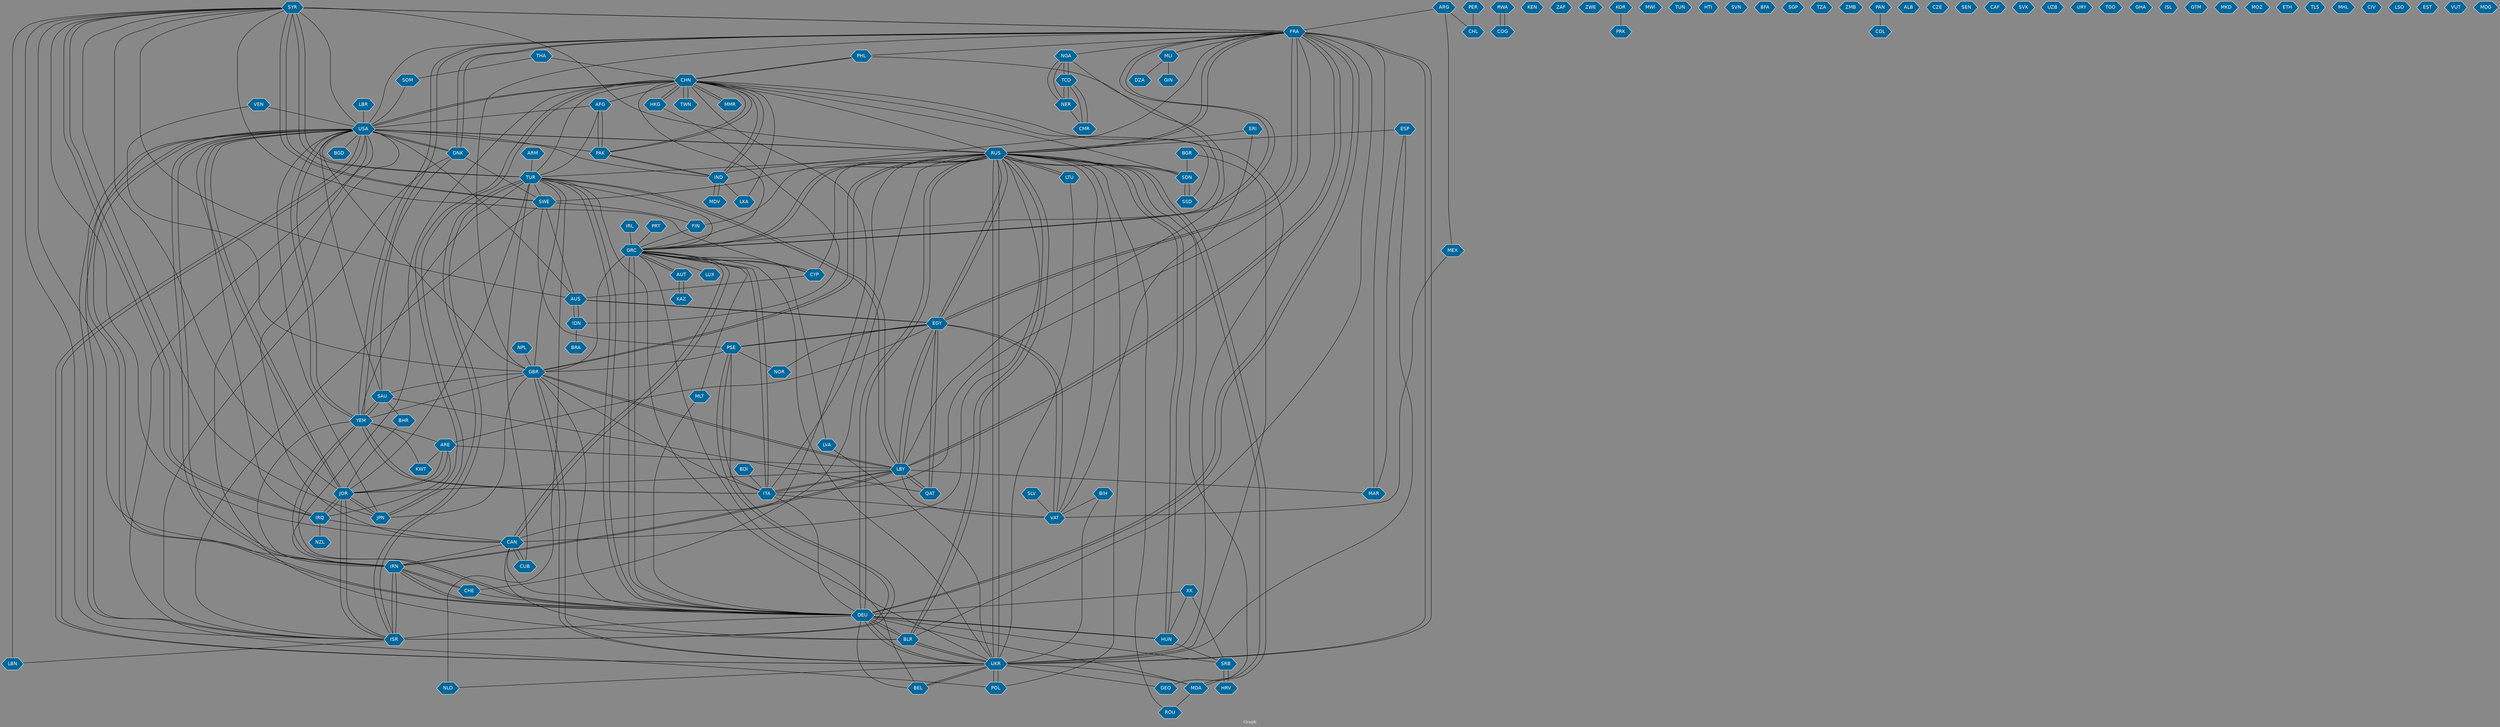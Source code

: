 // Countries together in item graph
graph {
	graph [bgcolor="#888888" fontcolor=white fontsize=12 label="Graph" outputorder=edgesfirst overlap=prism]
	node [color=white fillcolor="#006699" fontcolor=white fontname=Helvetica shape=hexagon style=filled]
	edge [arrowhead=open color=black fontcolor=white fontname=Courier fontsize=12]
		SYR [label=SYR]
		FRA [label=FRA]
		NLD [label=NLD]
		AFG [label=AFG]
		RUS [label=RUS]
		TUR [label=TUR]
		UKR [label=UKR]
		TWN [label=TWN]
		CHN [label=CHN]
		IND [label=IND]
		USA [label=USA]
		DEU [label=DEU]
		GRC [label=GRC]
		LBY [label=LBY]
		GBR [label=GBR]
		AUS [label=AUS]
		CHL [label=CHL]
		JPN [label=JPN]
		TCD [label=TCD]
		CMR [label=CMR]
		YEM [label=YEM]
		ESP [label=ESP]
		ARG [label=ARG]
		HRV [label=HRV]
		SRB [label=SRB]
		POL [label=POL]
		NGA [label=NGA]
		SSD [label=SSD]
		SDN [label=SDN]
		EGY [label=EGY]
		RWA [label=RWA]
		COG [label=COG]
		HKG [label=HKG]
		GIN [label=GIN]
		BGD [label=BGD]
		NER [label=NER]
		BRA [label=BRA]
		KEN [label=KEN]
		ZAF [label=ZAF]
		IRN [label=IRN]
		ITA [label=ITA]
		ISR [label=ISR]
		BEL [label=BEL]
		VAT [label=VAT]
		LBR [label=LBR]
		BDI [label=BDI]
		DNK [label=DNK]
		BLR [label=BLR]
		IRQ [label=IRQ]
		JOR [label=JOR]
		ZWE [label=ZWE]
		QAT [label=QAT]
		PAK [label=PAK]
		PRK [label=PRK]
		CUB [label=CUB]
		PSE [label=PSE]
		MWI [label=MWI]
		TUN [label=TUN]
		IDN [label=IDN]
		VEN [label=VEN]
		NPL [label=NPL]
		SAU [label=SAU]
		BHR [label=BHR]
		HTI [label=HTI]
		MAR [label=MAR]
		ARE [label=ARE]
		SVN [label=SVN]
		BFA [label=BFA]
		CAN [label=CAN]
		SGP [label=SGP]
		XK [label=XK]
		LTU [label=LTU]
		MDV [label=MDV]
		TZA [label=TZA]
		MMR [label=MMR]
		SOM [label=SOM]
		MEX [label=MEX]
		MLI [label=MLI]
		MLT [label=MLT]
		CHE [label=CHE]
		KWT [label=KWT]
		THA [label=THA]
		SWE [label=SWE]
		FIN [label=FIN]
		LVA [label=LVA]
		LBN [label=LBN]
		ZMB [label=ZMB]
		PAN [label=PAN]
		COL [label=COL]
		PRT [label=PRT]
		ROU [label=ROU]
		BIH [label=BIH]
		LKA [label=LKA]
		ALB [label=ALB]
		ARM [label=ARM]
		AUT [label=AUT]
		PHL [label=PHL]
		CYP [label=CYP]
		KAZ [label=KAZ]
		NOR [label=NOR]
		CZE [label=CZE]
		SEN [label=SEN]
		CAF [label=CAF]
		LUX [label=LUX]
		BGR [label=BGR]
		HUN [label=HUN]
		SVK [label=SVK]
		GEO [label=GEO]
		SLV [label=SLV]
		IRL [label=IRL]
		UZB [label=UZB]
		MDA [label=MDA]
		URY [label=URY]
		TGO [label=TGO]
		KOR [label=KOR]
		GHA [label=GHA]
		PER [label=PER]
		ISL [label=ISL]
		GTM [label=GTM]
		MKD [label=MKD]
		MOZ [label=MOZ]
		NZL [label=NZL]
		ETH [label=ETH]
		ERI [label=ERI]
		TLS [label=TLS]
		MHL [label=MHL]
		CIV [label=CIV]
		LSO [label=LSO]
		EST [label=EST]
		VUT [label=VUT]
		DZA [label=DZA]
		MDG [label=MDG]
			LVA -- UKR [weight=1]
			HUN -- DEU [weight=1]
			UKR -- FRA [weight=14]
			AUT -- GRC [weight=3]
			TUR -- SYR [weight=11]
			SYR -- TUR [weight=8]
			VEN -- USA [weight=1]
			EGY -- FRA [weight=5]
			GRC -- FRA [weight=5]
			IRQ -- CAN [weight=1]
			GRC -- BEL [weight=1]
			LTU -- RUS [weight=1]
			TUR -- CHN [weight=4]
			CUB -- TUR [weight=1]
			HUN -- RUS [weight=1]
			UKR -- POL [weight=1]
			DEU -- ISR [weight=2]
			SAU -- YEM [weight=2]
			BIH -- VAT [weight=1]
			CMR -- TCD [weight=1]
			COG -- RWA [weight=1]
			JPN -- JOR [weight=1]
			GRC -- AUT [weight=1]
			RUS -- TUR [weight=1]
			ARE -- EGY [weight=1]
			ARG -- MEX [weight=1]
			SDN -- CHN [weight=1]
			LBY -- FRA [weight=2]
			DNK -- SWE [weight=1]
			TUR -- DEU [weight=1]
			ITA -- RUS [weight=1]
			ARM -- TUR [weight=1]
			MLI -- DZA [weight=1]
			MDV -- IND [weight=1]
			GBR -- GRC [weight=1]
			RUS -- GEO [weight=1]
			CHN -- CAN [weight=3]
			UKR -- NLD [weight=1]
			AFG -- USA [weight=2]
			YEM -- IRN [weight=1]
			CAN -- RUS [weight=2]
			BGR -- UKR [weight=1]
			UKR -- GEO [weight=2]
			SYR -- ISR [weight=1]
			IND -- MDV [weight=1]
			RUS -- LTU [weight=1]
			ISR -- IRN [weight=3]
			SYR -- LBN [weight=3]
			HRV -- SRB [weight=2]
			RUS -- DEU [weight=12]
			QAT -- LBY [weight=1]
			ERI -- RUS [weight=1]
			IRN -- LBY [weight=2]
			LBR -- USA [weight=1]
			NER -- CMR [weight=2]
			CAN -- SYR [weight=1]
			NGA -- NER [weight=2]
			TUR -- LBY [weight=2]
			FRA -- YEM [weight=3]
			SDN -- SSD [weight=7]
			DEU -- SRB [weight=1]
			USA -- YEM [weight=1]
			JPN -- CHN [weight=1]
			YEM -- GBR [weight=1]
			USA -- DEU [weight=2]
			PAK -- CHN [weight=1]
			PSE -- GBR [weight=1]
			PER -- CHL [weight=2]
			JOR -- ARE [weight=2]
			FRA -- MLI [weight=1]
			LBY -- TUR [weight=4]
			UKR -- GRC [weight=2]
			RUS -- SDN [weight=1]
			ISR -- SWE [weight=1]
			GBR -- JPN [weight=1]
			SYR -- CYP [weight=1]
			SSD -- CHN [weight=1]
			USA -- UKR [weight=18]
			USA -- IRN [weight=5]
			YEM -- FRA [weight=1]
			MLI -- GIN [weight=1]
			PSE -- ITA [weight=1]
			FRA -- PHL [weight=1]
			CYP -- RUS [weight=1]
			TWN -- CHN [weight=2]
			ITA -- FRA [weight=1]
			AUS -- EGY [weight=1]
			DEU -- UKR [weight=31]
			DEU -- RUS [weight=20]
			JPN -- USA [weight=1]
			DEU -- BLR [weight=4]
			TUR -- SWE [weight=1]
			EGY -- QAT [weight=2]
			CHN -- USA [weight=5]
			CAN -- USA [weight=1]
			QAT -- EGY [weight=1]
			EGY -- PSE [weight=2]
			RUS -- VAT [weight=1]
			CAN -- DEU [weight=1]
			YEM -- USA [weight=1]
			BGR -- SDN [weight=1]
			THA -- SOM [weight=1]
			SLV -- VAT [weight=1]
			TUR -- AFG [weight=1]
			BLR -- RUS [weight=4]
			FRA -- LBY [weight=3]
			ESP -- UKR [weight=1]
			UKR -- MDA [weight=1]
			CHN -- IND [weight=2]
			ISR -- JOR [weight=2]
			IRL -- GRC [weight=2]
			ISR -- TUR [weight=1]
			CHN -- TWN [weight=3]
			TUR -- GRC [weight=2]
			RUS -- GRC [weight=3]
			GBR -- LBY [weight=1]
			MAR -- FRA [weight=1]
			IND -- USA [weight=1]
			CHN -- RUS [weight=1]
			GBR -- DEU [weight=1]
			BLR -- UKR [weight=17]
			CAN -- GRC [weight=1]
			PSE -- EGY [weight=4]
			LBY -- QAT [weight=1]
			CHN -- JPN [weight=2]
			TCD -- CMR [weight=1]
			ISR -- LBN [weight=1]
			ARE -- JOR [weight=3]
			GRC -- LVA [weight=1]
			ARG -- FRA [weight=1]
			GRC -- CYP [weight=1]
			UKR -- USA [weight=7]
			POL -- UKR [weight=1]
			USA -- RUS [weight=4]
			PAK -- AFG [weight=6]
			RUS -- MDA [weight=1]
			PSE -- ISR [weight=3]
			HKG -- CHN [weight=2]
			NPL -- GBR [weight=1]
			FRA -- DNK [weight=3]
			ISR -- USA [weight=2]
			DEU -- GRC [weight=20]
			SDN -- RUS [weight=3]
			USA -- DNK [weight=1]
			RUS -- HUN [weight=1]
			DEU -- USA [weight=2]
			GBR -- RUS [weight=5]
			AUS -- SWE [weight=1]
			IDN -- BRA [weight=2]
			FRA -- GRC [weight=3]
			ITA -- YEM [weight=1]
			TUR -- NLD [weight=2]
			ARE -- LBY [weight=1]
			ESP -- RUS [weight=1]
			AUS -- IDN [weight=5]
			FRA -- DEU [weight=7]
			YEM -- KWT [weight=1]
			USA -- BLR [weight=2]
			IDN -- AUS [weight=8]
			RUS -- FIN [weight=1]
			SYR -- RUS [weight=1]
			GRC -- RUS [weight=6]
			FRA -- USA [weight=1]
			DEU -- FRA [weight=11]
			SYR -- SWE [weight=2]
			PRT -- GRC [weight=1]
			ISR -- PSE [weight=7]
			IND -- PAK [weight=1]
			IRQ -- NZL [weight=1]
			FRA -- GBR [weight=1]
			YEM -- DEU [weight=1]
			XK -- HUN [weight=1]
			USA -- AUS [weight=1]
			CHN -- LKA [weight=2]
			GBR -- TUR [weight=1]
			CUB -- CAN [weight=1]
			FRA -- NGA [weight=2]
			UKR -- DEU [weight=19]
			PAK -- IND [weight=1]
			HKG -- IDN [weight=2]
			LBY -- MAR [weight=1]
			DNK -- FRA [weight=1]
			JOR -- IRQ [weight=3]
			DNK -- SAU [weight=1]
			CAN -- IRN [weight=1]
			TUR -- UKR [weight=1]
			VAT -- EGY [weight=2]
			SWE -- RUS [weight=1]
			SRB -- HRV [weight=1]
			IND -- LKA [weight=1]
			IRN -- CHN [weight=2]
			SYR -- JOR [weight=1]
			ARE -- IRQ [weight=2]
			GRC -- CHN [weight=2]
			CHN -- MMR [weight=5]
			LTU -- UKR [weight=1]
			XK -- DEU [weight=1]
			ARG -- CHL [weight=2]
			UKR -- GBR [weight=5]
			DEU -- MDA [weight=1]
			FRA -- SYR [weight=1]
			DEU -- IRN [weight=1]
			USA -- BGD [weight=1]
			TUR -- YEM [weight=2]
			ITA -- GRC [weight=1]
			CAN -- CUB [weight=2]
			MLT -- DEU [weight=1]
			THA -- CHN [weight=1]
			IRQ -- JOR [weight=5]
			LBY -- IRN [weight=1]
			YEM -- ITA [weight=1]
			CHN -- PHL [weight=1]
			SOM -- USA [weight=1]
			PAN -- COL [weight=1]
			SYR -- FRA [weight=2]
			RUS -- UKR [weight=64]
			TUR -- ISR [weight=1]
			FRA -- RUS [weight=13]
			IRN -- USA [weight=2]
			DNK -- ISR [weight=2]
			QAT -- SAU [weight=1]
			JOR -- JPN [weight=2]
			TCD -- NGA [weight=4]
			ITA -- DEU [weight=1]
			VEN -- GBR [weight=1]
			LBY -- EGY [weight=14]
			POL -- RUS [weight=2]
			MEX -- VAT [weight=1]
			EGY -- LBY [weight=13]
			PSE -- NOR [weight=1]
			GRC -- LUX [weight=1]
			MDA -- ROU [weight=1]
			FIN -- GRC [weight=1]
			SYR -- IRN [weight=1]
			LBY -- JOR [weight=1]
			NGA -- TCD [weight=4]
			GBR -- USA [weight=1]
			BEL -- UKR [weight=1]
			USA -- PAK [weight=1]
			KAZ -- AUT [weight=1]
			SWE -- FIN [weight=1]
			PHL -- LBY [weight=1]
			LBY -- ITA [weight=3]
			CHE -- IRN [weight=3]
			SYR -- AUS [weight=1]
			AUT -- KAZ [weight=2]
			BDI -- ITA [weight=1]
			GRC -- ITA [weight=3]
			SYR -- USA [weight=1]
			SYR -- IRQ [weight=4]
			SWE -- SYR [weight=1]
			ERI -- VAT [weight=1]
			UKR -- RUS [weight=64]
			UKR -- BLR [weight=11]
			SWE -- PSE [weight=2]
			USA -- ISR [weight=1]
			DNK -- USA [weight=1]
			DEU -- YEM [weight=1]
			IRQ -- SYR [weight=7]
			ITA -- LBY [weight=2]
			NGA -- GRC [weight=1]
			EGY -- RUS [weight=1]
			EGY -- AUS [weight=1]
			RUS -- FRA [weight=6]
			HUN -- SRB [weight=1]
			BHR -- JOR [weight=1]
			CYP -- GRC [weight=1]
			IRQ -- USA [weight=1]
			XK -- SRB [weight=2]
			ARE -- KWT [weight=1]
			SAU -- BHR [weight=1]
			CHN -- PAK [weight=1]
			USA -- POL [weight=1]
			IRN -- DEU [weight=1]
			BIH -- UKR [weight=1]
			BEL -- DEU [weight=1]
			RUS -- CHE [weight=1]
			BLR -- CAN [weight=1]
			TCD -- NER [weight=3]
			JOR -- TUR [weight=1]
			USA -- SAU [weight=1]
			LBY -- VAT [weight=3]
			JPN -- SYR [weight=1]
			YEM -- ARE [weight=3]
			MDA -- RUS [weight=1]
			DEU -- TUR [weight=1]
			IND -- FRA [weight=1]
			GBR -- UKR [weight=1]
			NER -- NGA [weight=2]
			CHE -- DEU [weight=1]
			BLR -- DEU [weight=2]
			RWA -- COG [weight=2]
			GRC -- CAN [weight=1]
			JOR -- ISR [weight=2]
			ITA -- VAT [weight=1]
			EGY -- NOR [weight=1]
			RUS -- USA [weight=1]
			GBR -- SAU [weight=1]
			UKR -- BEL [weight=1]
			FRA -- BLR [weight=1]
			CYP -- AUS [weight=1]
			CHN -- UKR [weight=1]
			RUS -- GBR [weight=7]
			RUS -- BLR [weight=4]
			RUS -- EGY [weight=1]
			ROU -- RUS [weight=1]
			GBR -- ITA [weight=1]
			LBY -- GBR [weight=1]
			KOR -- PRK [weight=1]
			GRC -- DEU [weight=21]
			USA -- CHN [weight=1]
			CHN -- AFG [weight=1]
			ESP -- MAR [weight=1]
			PHL -- CHN [weight=1]
			JOR -- USA [weight=2]
			IND -- CHN [weight=2]
			GRC -- MLT [weight=1]
			EGY -- VAT [weight=1]
			IRN -- ISR [weight=2]
			IRN -- CHE [weight=3]
			YEM -- SAU [weight=2]
			SSD -- SDN [weight=8]
			FRA -- UKR [weight=11]
			USA -- JOR [weight=4]
			AFG -- PAK [weight=5]
			FRA -- EGY [weight=7]
			NER -- TCD [weight=2]
			MMR -- CHN [weight=2]
			DEU -- HUN [weight=2]
			CHN -- HKG [weight=4]
}